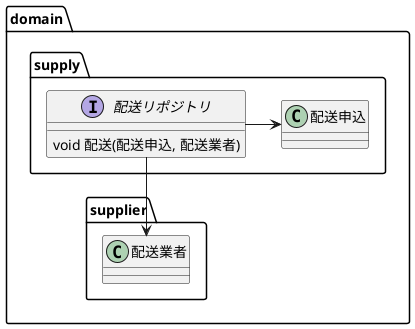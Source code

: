 @startuml

package domain {
  package supply {
    class 配送申込
    interface 配送リポジトリ {
      void 配送(配送申込, 配送業者)
    }
  }
  package supplier {
    class 配送業者
  }
  配送リポジトリ -r-> 配送申込
  配送リポジトリ -d-> 配送業者
}

@enduml
